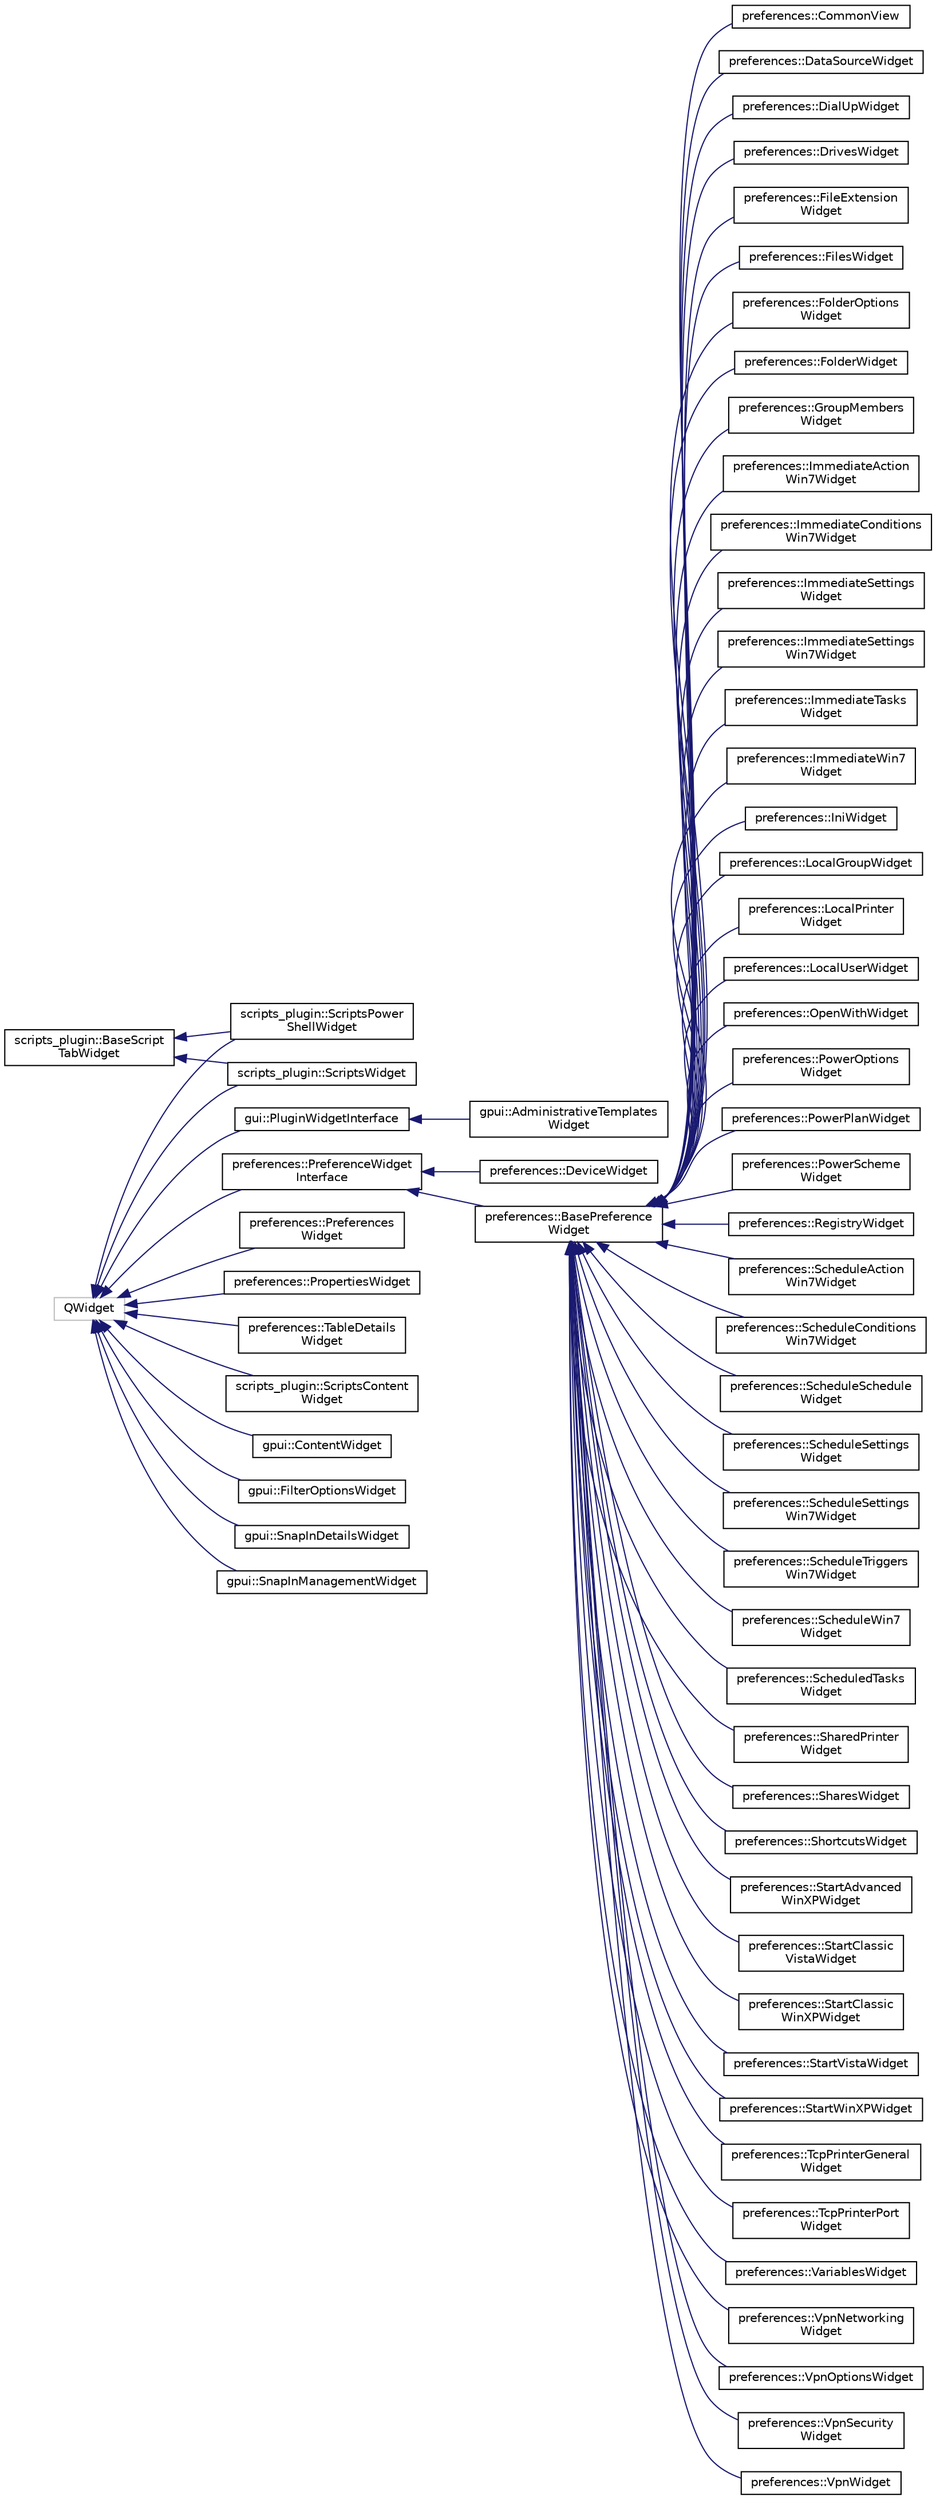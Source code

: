 digraph "Graphical Class Hierarchy"
{
 // LATEX_PDF_SIZE
  edge [fontname="Helvetica",fontsize="10",labelfontname="Helvetica",labelfontsize="10"];
  node [fontname="Helvetica",fontsize="10",shape=record];
  rankdir="LR";
  Node0 [label="scripts_plugin::BaseScript\lTabWidget",height=0.2,width=0.4,color="black", fillcolor="white", style="filled",URL="$classscripts__plugin_1_1_base_script_tab_widget.html",tooltip=" "];
  Node0 -> Node1 [dir="back",color="midnightblue",fontsize="10",style="solid",fontname="Helvetica"];
  Node1 [label="scripts_plugin::ScriptsPower\lShellWidget",height=0.2,width=0.4,color="black", fillcolor="white", style="filled",URL="$classscripts__plugin_1_1_scripts_power_shell_widget.html",tooltip=" "];
  Node0 -> Node2 [dir="back",color="midnightblue",fontsize="10",style="solid",fontname="Helvetica"];
  Node2 [label="scripts_plugin::ScriptsWidget",height=0.2,width=0.4,color="black", fillcolor="white", style="filled",URL="$classscripts__plugin_1_1_scripts_widget.html",tooltip=" "];
  Node297 [label="QWidget",height=0.2,width=0.4,color="grey75", fillcolor="white", style="filled",tooltip=" "];
  Node297 -> Node298 [dir="back",color="midnightblue",fontsize="10",style="solid",fontname="Helvetica"];
  Node298 [label="gpui::ContentWidget",height=0.2,width=0.4,color="black", fillcolor="white", style="filled",URL="$classgpui_1_1_content_widget.html",tooltip=" "];
  Node297 -> Node299 [dir="back",color="midnightblue",fontsize="10",style="solid",fontname="Helvetica"];
  Node299 [label="gpui::FilterOptionsWidget",height=0.2,width=0.4,color="black", fillcolor="white", style="filled",URL="$classgpui_1_1_filter_options_widget.html",tooltip=" "];
  Node297 -> Node300 [dir="back",color="midnightblue",fontsize="10",style="solid",fontname="Helvetica"];
  Node300 [label="gpui::SnapInDetailsWidget",height=0.2,width=0.4,color="black", fillcolor="white", style="filled",URL="$classgpui_1_1_snap_in_details_widget.html",tooltip="class SnapInDetailsWidget Shows properties of a snap-in. Provides information on snap-in name,..."];
  Node297 -> Node301 [dir="back",color="midnightblue",fontsize="10",style="solid",fontname="Helvetica"];
  Node301 [label="gpui::SnapInManagementWidget",height=0.2,width=0.4,color="black", fillcolor="white", style="filled",URL="$classgpui_1_1_snap_in_management_widget.html",tooltip="The SnapInManagementWidget class Shows tree of available snap-ins. Enables and disables snap-ins."];
  Node297 -> Node302 [dir="back",color="midnightblue",fontsize="10",style="solid",fontname="Helvetica"];
  Node302 [label="gui::PluginWidgetInterface",height=0.2,width=0.4,color="black", fillcolor="white", style="filled",URL="$classgui_1_1_plugin_widget_interface.html",tooltip=" "];
  Node302 -> Node303 [dir="back",color="midnightblue",fontsize="10",style="solid",fontname="Helvetica"];
  Node303 [label="gpui::AdministrativeTemplates\lWidget",height=0.2,width=0.4,color="black", fillcolor="white", style="filled",URL="$classgpui_1_1_administrative_templates_widget.html",tooltip=" "];
  Node297 -> Node304 [dir="back",color="midnightblue",fontsize="10",style="solid",fontname="Helvetica"];
  Node304 [label="preferences::PreferenceWidget\lInterface",height=0.2,width=0.4,color="black", fillcolor="white", style="filled",URL="$classpreferences_1_1_preference_widget_interface.html",tooltip=" "];
  Node304 -> Node305 [dir="back",color="midnightblue",fontsize="10",style="solid",fontname="Helvetica"];
  Node305 [label="preferences::BasePreference\lWidget",height=0.2,width=0.4,color="black", fillcolor="white", style="filled",URL="$classpreferences_1_1_base_preference_widget.html",tooltip=" "];
  Node305 -> Node306 [dir="back",color="midnightblue",fontsize="10",style="solid",fontname="Helvetica"];
  Node306 [label="preferences::CommonView",height=0.2,width=0.4,color="black", fillcolor="white", style="filled",URL="$classpreferences_1_1_common_view.html",tooltip=" "];
  Node305 -> Node307 [dir="back",color="midnightblue",fontsize="10",style="solid",fontname="Helvetica"];
  Node307 [label="preferences::DataSourceWidget",height=0.2,width=0.4,color="black", fillcolor="white", style="filled",URL="$classpreferences_1_1_data_source_widget.html",tooltip="Folder item representation for editor."];
  Node305 -> Node308 [dir="back",color="midnightblue",fontsize="10",style="solid",fontname="Helvetica"];
  Node308 [label="preferences::DialUpWidget",height=0.2,width=0.4,color="black", fillcolor="white", style="filled",URL="$classpreferences_1_1_dial_up_widget.html",tooltip="Dial up widget."];
  Node305 -> Node309 [dir="back",color="midnightblue",fontsize="10",style="solid",fontname="Helvetica"];
  Node309 [label="preferences::DrivesWidget",height=0.2,width=0.4,color="black", fillcolor="white", style="filled",URL="$classpreferences_1_1_drives_widget.html",tooltip="Folder item representation for editor."];
  Node305 -> Node310 [dir="back",color="midnightblue",fontsize="10",style="solid",fontname="Helvetica"];
  Node310 [label="preferences::FileExtension\lWidget",height=0.2,width=0.4,color="black", fillcolor="white", style="filled",URL="$classpreferences_1_1_file_extension_widget.html",tooltip="FileExtension representation for editor."];
  Node305 -> Node311 [dir="back",color="midnightblue",fontsize="10",style="solid",fontname="Helvetica"];
  Node311 [label="preferences::FilesWidget",height=0.2,width=0.4,color="black", fillcolor="white", style="filled",URL="$classpreferences_1_1_files_widget.html",tooltip="Folder item representation for editor."];
  Node305 -> Node312 [dir="back",color="midnightblue",fontsize="10",style="solid",fontname="Helvetica"];
  Node312 [label="preferences::FolderOptions\lWidget",height=0.2,width=0.4,color="black", fillcolor="white", style="filled",URL="$classpreferences_1_1_folder_options_widget.html",tooltip="Folder item representation for editor."];
  Node305 -> Node313 [dir="back",color="midnightblue",fontsize="10",style="solid",fontname="Helvetica"];
  Node313 [label="preferences::FolderWidget",height=0.2,width=0.4,color="black", fillcolor="white", style="filled",URL="$classpreferences_1_1_folder_widget.html",tooltip="Folder item representation for editor."];
  Node305 -> Node314 [dir="back",color="midnightblue",fontsize="10",style="solid",fontname="Helvetica"];
  Node314 [label="preferences::GroupMembers\lWidget",height=0.2,width=0.4,color="black", fillcolor="white", style="filled",URL="$classpreferences_1_1_group_members_widget.html",tooltip="Folder item representation for editor."];
  Node305 -> Node315 [dir="back",color="midnightblue",fontsize="10",style="solid",fontname="Helvetica"];
  Node315 [label="preferences::ImmediateAction\lWin7Widget",height=0.2,width=0.4,color="black", fillcolor="white", style="filled",URL="$classpreferences_1_1_immediate_action_win7_widget.html",tooltip="ImmediateActionWin7 representation for editor."];
  Node305 -> Node316 [dir="back",color="midnightblue",fontsize="10",style="solid",fontname="Helvetica"];
  Node316 [label="preferences::ImmediateConditions\lWin7Widget",height=0.2,width=0.4,color="black", fillcolor="white", style="filled",URL="$classpreferences_1_1_immediate_conditions_win7_widget.html",tooltip="ImmediateConditionsWin7 representation for editor."];
  Node305 -> Node317 [dir="back",color="midnightblue",fontsize="10",style="solid",fontname="Helvetica"];
  Node317 [label="preferences::ImmediateSettings\lWidget",height=0.2,width=0.4,color="black", fillcolor="white", style="filled",URL="$classpreferences_1_1_immediate_settings_widget.html",tooltip="ImmediateSettings representation for editor."];
  Node305 -> Node318 [dir="back",color="midnightblue",fontsize="10",style="solid",fontname="Helvetica"];
  Node318 [label="preferences::ImmediateSettings\lWin7Widget",height=0.2,width=0.4,color="black", fillcolor="white", style="filled",URL="$classpreferences_1_1_immediate_settings_win7_widget.html",tooltip="ImmediateSettingsWin7 representation for editor."];
  Node305 -> Node319 [dir="back",color="midnightblue",fontsize="10",style="solid",fontname="Helvetica"];
  Node319 [label="preferences::ImmediateTasks\lWidget",height=0.2,width=0.4,color="black", fillcolor="white", style="filled",URL="$classpreferences_1_1_immediate_tasks_widget.html",tooltip="ImmediateTasks representation for editor."];
  Node305 -> Node320 [dir="back",color="midnightblue",fontsize="10",style="solid",fontname="Helvetica"];
  Node320 [label="preferences::ImmediateWin7\lWidget",height=0.2,width=0.4,color="black", fillcolor="white", style="filled",URL="$classpreferences_1_1_immediate_win7_widget.html",tooltip="ImmediateWin7 representation for editor."];
  Node305 -> Node321 [dir="back",color="midnightblue",fontsize="10",style="solid",fontname="Helvetica"];
  Node321 [label="preferences::IniWidget",height=0.2,width=0.4,color="black", fillcolor="white", style="filled",URL="$classpreferences_1_1_ini_widget.html",tooltip="Folder item representation for editor."];
  Node305 -> Node322 [dir="back",color="midnightblue",fontsize="10",style="solid",fontname="Helvetica"];
  Node322 [label="preferences::LocalGroupWidget",height=0.2,width=0.4,color="black", fillcolor="white", style="filled",URL="$classpreferences_1_1_local_group_widget.html",tooltip="Folder item representation for editor."];
  Node305 -> Node323 [dir="back",color="midnightblue",fontsize="10",style="solid",fontname="Helvetica"];
  Node323 [label="preferences::LocalPrinter\lWidget",height=0.2,width=0.4,color="black", fillcolor="white", style="filled",URL="$classpreferences_1_1_local_printer_widget.html",tooltip="LocalPrinter representation for editor."];
  Node305 -> Node324 [dir="back",color="midnightblue",fontsize="10",style="solid",fontname="Helvetica"];
  Node324 [label="preferences::LocalUserWidget",height=0.2,width=0.4,color="black", fillcolor="white", style="filled",URL="$classpreferences_1_1_local_user_widget.html",tooltip="Folder item representation for editor."];
  Node305 -> Node325 [dir="back",color="midnightblue",fontsize="10",style="solid",fontname="Helvetica"];
  Node325 [label="preferences::OpenWithWidget",height=0.2,width=0.4,color="black", fillcolor="white", style="filled",URL="$classpreferences_1_1_open_with_widget.html",tooltip="Folder item representation for editor."];
  Node305 -> Node326 [dir="back",color="midnightblue",fontsize="10",style="solid",fontname="Helvetica"];
  Node326 [label="preferences::PowerOptions\lWidget",height=0.2,width=0.4,color="black", fillcolor="white", style="filled",URL="$classpreferences_1_1_power_options_widget.html",tooltip="Folder item representation for editor."];
  Node305 -> Node327 [dir="back",color="midnightblue",fontsize="10",style="solid",fontname="Helvetica"];
  Node327 [label="preferences::PowerPlanWidget",height=0.2,width=0.4,color="black", fillcolor="white", style="filled",URL="$classpreferences_1_1_power_plan_widget.html",tooltip="Folder item representation for editor."];
  Node305 -> Node328 [dir="back",color="midnightblue",fontsize="10",style="solid",fontname="Helvetica"];
  Node328 [label="preferences::PowerScheme\lWidget",height=0.2,width=0.4,color="black", fillcolor="white", style="filled",URL="$classpreferences_1_1_power_scheme_widget.html",tooltip="Folder item representation for editor."];
  Node305 -> Node329 [dir="back",color="midnightblue",fontsize="10",style="solid",fontname="Helvetica"];
  Node329 [label="preferences::RegistryWidget",height=0.2,width=0.4,color="black", fillcolor="white", style="filled",URL="$classpreferences_1_1_registry_widget.html",tooltip="Folder item representation for editor."];
  Node305 -> Node330 [dir="back",color="midnightblue",fontsize="10",style="solid",fontname="Helvetica"];
  Node330 [label="preferences::ScheduleAction\lWin7Widget",height=0.2,width=0.4,color="black", fillcolor="white", style="filled",URL="$classpreferences_1_1_schedule_action_win7_widget.html",tooltip="ScheduleActionWin7 representation for editor."];
  Node305 -> Node331 [dir="back",color="midnightblue",fontsize="10",style="solid",fontname="Helvetica"];
  Node331 [label="preferences::ScheduleConditions\lWin7Widget",height=0.2,width=0.4,color="black", fillcolor="white", style="filled",URL="$classpreferences_1_1_schedule_conditions_win7_widget.html",tooltip="ScheduleConditionsWin7 representation for editor."];
  Node305 -> Node332 [dir="back",color="midnightblue",fontsize="10",style="solid",fontname="Helvetica"];
  Node332 [label="preferences::ScheduleSchedule\lWidget",height=0.2,width=0.4,color="black", fillcolor="white", style="filled",URL="$classpreferences_1_1_schedule_schedule_widget.html",tooltip="ScheduleSchedule representation for editor."];
  Node305 -> Node333 [dir="back",color="midnightblue",fontsize="10",style="solid",fontname="Helvetica"];
  Node333 [label="preferences::ScheduleSettings\lWidget",height=0.2,width=0.4,color="black", fillcolor="white", style="filled",URL="$classpreferences_1_1_schedule_settings_widget.html",tooltip="ScheduleSettings representation for editor."];
  Node305 -> Node334 [dir="back",color="midnightblue",fontsize="10",style="solid",fontname="Helvetica"];
  Node334 [label="preferences::ScheduleSettings\lWin7Widget",height=0.2,width=0.4,color="black", fillcolor="white", style="filled",URL="$classpreferences_1_1_schedule_settings_win7_widget.html",tooltip="ScheduleSettingsWin7 representation for editor."];
  Node305 -> Node335 [dir="back",color="midnightblue",fontsize="10",style="solid",fontname="Helvetica"];
  Node335 [label="preferences::ScheduleTriggers\lWin7Widget",height=0.2,width=0.4,color="black", fillcolor="white", style="filled",URL="$classpreferences_1_1_schedule_triggers_win7_widget.html",tooltip="ScheduleTriggersWin7 representation for editor."];
  Node305 -> Node336 [dir="back",color="midnightblue",fontsize="10",style="solid",fontname="Helvetica"];
  Node336 [label="preferences::ScheduleWin7\lWidget",height=0.2,width=0.4,color="black", fillcolor="white", style="filled",URL="$classpreferences_1_1_schedule_win7_widget.html",tooltip="ScheduleWin7 representation for editor."];
  Node305 -> Node337 [dir="back",color="midnightblue",fontsize="10",style="solid",fontname="Helvetica"];
  Node337 [label="preferences::ScheduledTasks\lWidget",height=0.2,width=0.4,color="black", fillcolor="white", style="filled",URL="$classpreferences_1_1_scheduled_tasks_widget.html",tooltip="ScheduledTasks representation for editor."];
  Node305 -> Node338 [dir="back",color="midnightblue",fontsize="10",style="solid",fontname="Helvetica"];
  Node338 [label="preferences::SharedPrinter\lWidget",height=0.2,width=0.4,color="black", fillcolor="white", style="filled",URL="$classpreferences_1_1_shared_printer_widget.html",tooltip="Folder item representation for editor."];
  Node305 -> Node339 [dir="back",color="midnightblue",fontsize="10",style="solid",fontname="Helvetica"];
  Node339 [label="preferences::SharesWidget",height=0.2,width=0.4,color="black", fillcolor="white", style="filled",URL="$classpreferences_1_1_shares_widget.html",tooltip="Folder item representation for editor."];
  Node305 -> Node340 [dir="back",color="midnightblue",fontsize="10",style="solid",fontname="Helvetica"];
  Node340 [label="preferences::ShortcutsWidget",height=0.2,width=0.4,color="black", fillcolor="white", style="filled",URL="$classpreferences_1_1_shortcuts_widget.html",tooltip="Folder item representation for editor."];
  Node305 -> Node341 [dir="back",color="midnightblue",fontsize="10",style="solid",fontname="Helvetica"];
  Node341 [label="preferences::StartAdvanced\lWinXPWidget",height=0.2,width=0.4,color="black", fillcolor="white", style="filled",URL="$classpreferences_1_1_start_advanced_win_x_p_widget.html",tooltip="StartAdvancedWinXp representation for editor."];
  Node305 -> Node342 [dir="back",color="midnightblue",fontsize="10",style="solid",fontname="Helvetica"];
  Node342 [label="preferences::StartClassic\lVistaWidget",height=0.2,width=0.4,color="black", fillcolor="white", style="filled",URL="$classpreferences_1_1_start_classic_vista_widget.html",tooltip="StartClassicVista representation for editor."];
  Node305 -> Node343 [dir="back",color="midnightblue",fontsize="10",style="solid",fontname="Helvetica"];
  Node343 [label="preferences::StartClassic\lWinXPWidget",height=0.2,width=0.4,color="black", fillcolor="white", style="filled",URL="$classpreferences_1_1_start_classic_win_x_p_widget.html",tooltip="StartClassicWinXp representation for editor."];
  Node305 -> Node344 [dir="back",color="midnightblue",fontsize="10",style="solid",fontname="Helvetica"];
  Node344 [label="preferences::StartVistaWidget",height=0.2,width=0.4,color="black", fillcolor="white", style="filled",URL="$classpreferences_1_1_start_vista_widget.html",tooltip="StartVista representation for editor."];
  Node305 -> Node345 [dir="back",color="midnightblue",fontsize="10",style="solid",fontname="Helvetica"];
  Node345 [label="preferences::StartWinXPWidget",height=0.2,width=0.4,color="black", fillcolor="white", style="filled",URL="$classpreferences_1_1_start_win_x_p_widget.html",tooltip="StartWinXp representation for editor."];
  Node305 -> Node346 [dir="back",color="midnightblue",fontsize="10",style="solid",fontname="Helvetica"];
  Node346 [label="preferences::TcpPrinterGeneral\lWidget",height=0.2,width=0.4,color="black", fillcolor="white", style="filled",URL="$classpreferences_1_1_tcp_printer_general_widget.html",tooltip="Folder item representation for editor."];
  Node305 -> Node347 [dir="back",color="midnightblue",fontsize="10",style="solid",fontname="Helvetica"];
  Node347 [label="preferences::TcpPrinterPort\lWidget",height=0.2,width=0.4,color="black", fillcolor="white", style="filled",URL="$classpreferences_1_1_tcp_printer_port_widget.html",tooltip="Tcp printer port widget for editor."];
  Node305 -> Node348 [dir="back",color="midnightblue",fontsize="10",style="solid",fontname="Helvetica"];
  Node348 [label="preferences::VariablesWidget",height=0.2,width=0.4,color="black", fillcolor="white", style="filled",URL="$classpreferences_1_1_variables_widget.html",tooltip="Folder item representation for editor."];
  Node305 -> Node349 [dir="back",color="midnightblue",fontsize="10",style="solid",fontname="Helvetica"];
  Node349 [label="preferences::VpnNetworking\lWidget",height=0.2,width=0.4,color="black", fillcolor="white", style="filled",URL="$classpreferences_1_1_vpn_networking_widget.html",tooltip="Vpn networking widget."];
  Node305 -> Node350 [dir="back",color="midnightblue",fontsize="10",style="solid",fontname="Helvetica"];
  Node350 [label="preferences::VpnOptionsWidget",height=0.2,width=0.4,color="black", fillcolor="white", style="filled",URL="$classpreferences_1_1_vpn_options_widget.html",tooltip="Vpn options widget."];
  Node305 -> Node351 [dir="back",color="midnightblue",fontsize="10",style="solid",fontname="Helvetica"];
  Node351 [label="preferences::VpnSecurity\lWidget",height=0.2,width=0.4,color="black", fillcolor="white", style="filled",URL="$classpreferences_1_1_vpn_security_widget.html",tooltip="Vpn security widget for editor."];
  Node305 -> Node352 [dir="back",color="midnightblue",fontsize="10",style="solid",fontname="Helvetica"];
  Node352 [label="preferences::VpnWidget",height=0.2,width=0.4,color="black", fillcolor="white", style="filled",URL="$classpreferences_1_1_vpn_widget.html",tooltip="Vpn widget for editor."];
  Node304 -> Node353 [dir="back",color="midnightblue",fontsize="10",style="solid",fontname="Helvetica"];
  Node353 [label="preferences::DeviceWidget",height=0.2,width=0.4,color="black", fillcolor="white", style="filled",URL="$classpreferences_1_1_device_widget.html",tooltip="Device item representation for editor."];
  Node297 -> Node354 [dir="back",color="midnightblue",fontsize="10",style="solid",fontname="Helvetica"];
  Node354 [label="preferences::Preferences\lWidget",height=0.2,width=0.4,color="black", fillcolor="white", style="filled",URL="$classpreferences_1_1_preferences_widget.html",tooltip=" "];
  Node297 -> Node355 [dir="back",color="midnightblue",fontsize="10",style="solid",fontname="Helvetica"];
  Node355 [label="preferences::PropertiesWidget",height=0.2,width=0.4,color="black", fillcolor="white", style="filled",URL="$classpreferences_1_1_properties_widget.html",tooltip=" "];
  Node297 -> Node356 [dir="back",color="midnightblue",fontsize="10",style="solid",fontname="Helvetica"];
  Node356 [label="preferences::TableDetails\lWidget",height=0.2,width=0.4,color="black", fillcolor="white", style="filled",URL="$classpreferences_1_1_table_details_widget.html",tooltip=" "];
  Node297 -> Node357 [dir="back",color="midnightblue",fontsize="10",style="solid",fontname="Helvetica"];
  Node357 [label="scripts_plugin::ScriptsContent\lWidget",height=0.2,width=0.4,color="black", fillcolor="white", style="filled",URL="$classscripts__plugin_1_1_scripts_content_widget.html",tooltip=" "];
  Node297 -> Node1 [dir="back",color="midnightblue",fontsize="10",style="solid",fontname="Helvetica"];
  Node297 -> Node2 [dir="back",color="midnightblue",fontsize="10",style="solid",fontname="Helvetica"];
}
